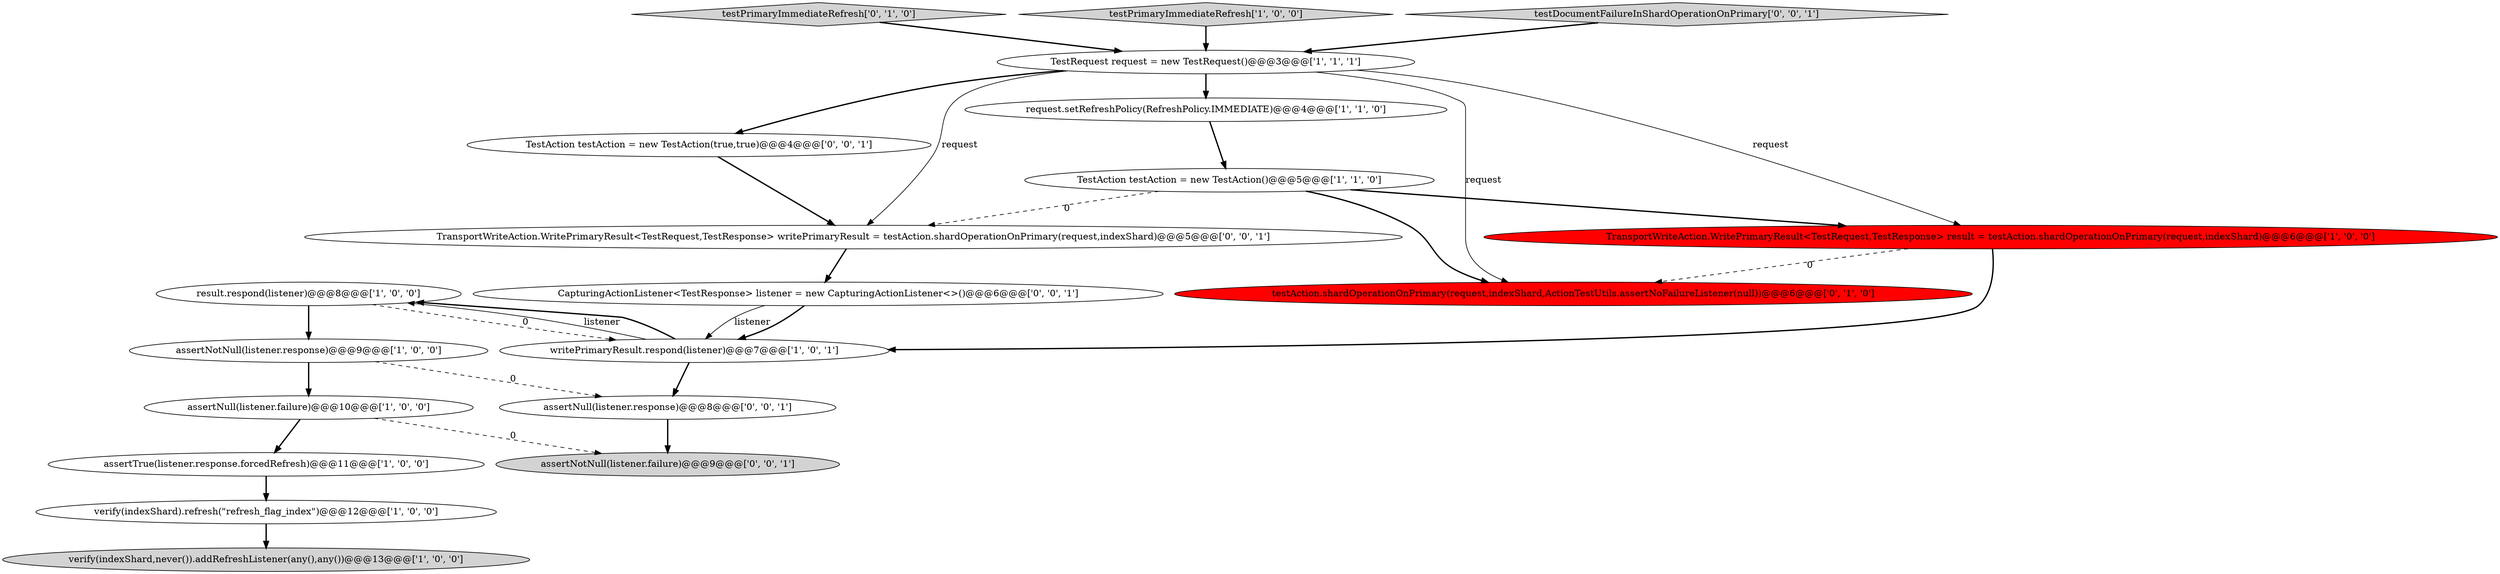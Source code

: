 digraph {
6 [style = filled, label = "assertTrue(listener.response.forcedRefresh)@@@11@@@['1', '0', '0']", fillcolor = white, shape = ellipse image = "AAA0AAABBB1BBB"];
8 [style = filled, label = "verify(indexShard).refresh(\"refresh_flag_index\")@@@12@@@['1', '0', '0']", fillcolor = white, shape = ellipse image = "AAA0AAABBB1BBB"];
11 [style = filled, label = "assertNull(listener.failure)@@@10@@@['1', '0', '0']", fillcolor = white, shape = ellipse image = "AAA0AAABBB1BBB"];
17 [style = filled, label = "CapturingActionListener<TestResponse> listener = new CapturingActionListener<>()@@@6@@@['0', '0', '1']", fillcolor = white, shape = ellipse image = "AAA0AAABBB3BBB"];
0 [style = filled, label = "TestRequest request = new TestRequest()@@@3@@@['1', '1', '1']", fillcolor = white, shape = ellipse image = "AAA0AAABBB1BBB"];
9 [style = filled, label = "TransportWriteAction.WritePrimaryResult<TestRequest,TestResponse> result = testAction.shardOperationOnPrimary(request,indexShard)@@@6@@@['1', '0', '0']", fillcolor = red, shape = ellipse image = "AAA1AAABBB1BBB"];
19 [style = filled, label = "TransportWriteAction.WritePrimaryResult<TestRequest,TestResponse> writePrimaryResult = testAction.shardOperationOnPrimary(request,indexShard)@@@5@@@['0', '0', '1']", fillcolor = white, shape = ellipse image = "AAA0AAABBB3BBB"];
12 [style = filled, label = "testPrimaryImmediateRefresh['0', '1', '0']", fillcolor = lightgray, shape = diamond image = "AAA0AAABBB2BBB"];
14 [style = filled, label = "TestAction testAction = new TestAction(true,true)@@@4@@@['0', '0', '1']", fillcolor = white, shape = ellipse image = "AAA0AAABBB3BBB"];
15 [style = filled, label = "assertNotNull(listener.failure)@@@9@@@['0', '0', '1']", fillcolor = lightgray, shape = ellipse image = "AAA0AAABBB3BBB"];
10 [style = filled, label = "testPrimaryImmediateRefresh['1', '0', '0']", fillcolor = lightgray, shape = diamond image = "AAA0AAABBB1BBB"];
3 [style = filled, label = "assertNotNull(listener.response)@@@9@@@['1', '0', '0']", fillcolor = white, shape = ellipse image = "AAA0AAABBB1BBB"];
16 [style = filled, label = "testDocumentFailureInShardOperationOnPrimary['0', '0', '1']", fillcolor = lightgray, shape = diamond image = "AAA0AAABBB3BBB"];
5 [style = filled, label = "result.respond(listener)@@@8@@@['1', '0', '0']", fillcolor = white, shape = ellipse image = "AAA0AAABBB1BBB"];
2 [style = filled, label = "writePrimaryResult.respond(listener)@@@7@@@['1', '0', '1']", fillcolor = white, shape = ellipse image = "AAA0AAABBB1BBB"];
13 [style = filled, label = "testAction.shardOperationOnPrimary(request,indexShard,ActionTestUtils.assertNoFailureListener(null))@@@6@@@['0', '1', '0']", fillcolor = red, shape = ellipse image = "AAA1AAABBB2BBB"];
7 [style = filled, label = "TestAction testAction = new TestAction()@@@5@@@['1', '1', '0']", fillcolor = white, shape = ellipse image = "AAA0AAABBB1BBB"];
4 [style = filled, label = "request.setRefreshPolicy(RefreshPolicy.IMMEDIATE)@@@4@@@['1', '1', '0']", fillcolor = white, shape = ellipse image = "AAA0AAABBB1BBB"];
1 [style = filled, label = "verify(indexShard,never()).addRefreshListener(any(),any())@@@13@@@['1', '0', '0']", fillcolor = lightgray, shape = ellipse image = "AAA0AAABBB1BBB"];
18 [style = filled, label = "assertNull(listener.response)@@@8@@@['0', '0', '1']", fillcolor = white, shape = ellipse image = "AAA0AAABBB3BBB"];
7->13 [style = bold, label=""];
5->3 [style = bold, label=""];
16->0 [style = bold, label=""];
9->2 [style = bold, label=""];
11->15 [style = dashed, label="0"];
3->18 [style = dashed, label="0"];
11->6 [style = bold, label=""];
18->15 [style = bold, label=""];
3->11 [style = bold, label=""];
0->19 [style = solid, label="request"];
2->18 [style = bold, label=""];
14->19 [style = bold, label=""];
17->2 [style = solid, label="listener"];
19->17 [style = bold, label=""];
5->2 [style = dashed, label="0"];
12->0 [style = bold, label=""];
4->7 [style = bold, label=""];
0->13 [style = solid, label="request"];
7->9 [style = bold, label=""];
8->1 [style = bold, label=""];
0->14 [style = bold, label=""];
2->5 [style = solid, label="listener"];
17->2 [style = bold, label=""];
7->19 [style = dashed, label="0"];
0->4 [style = bold, label=""];
10->0 [style = bold, label=""];
6->8 [style = bold, label=""];
9->13 [style = dashed, label="0"];
2->5 [style = bold, label=""];
0->9 [style = solid, label="request"];
}
